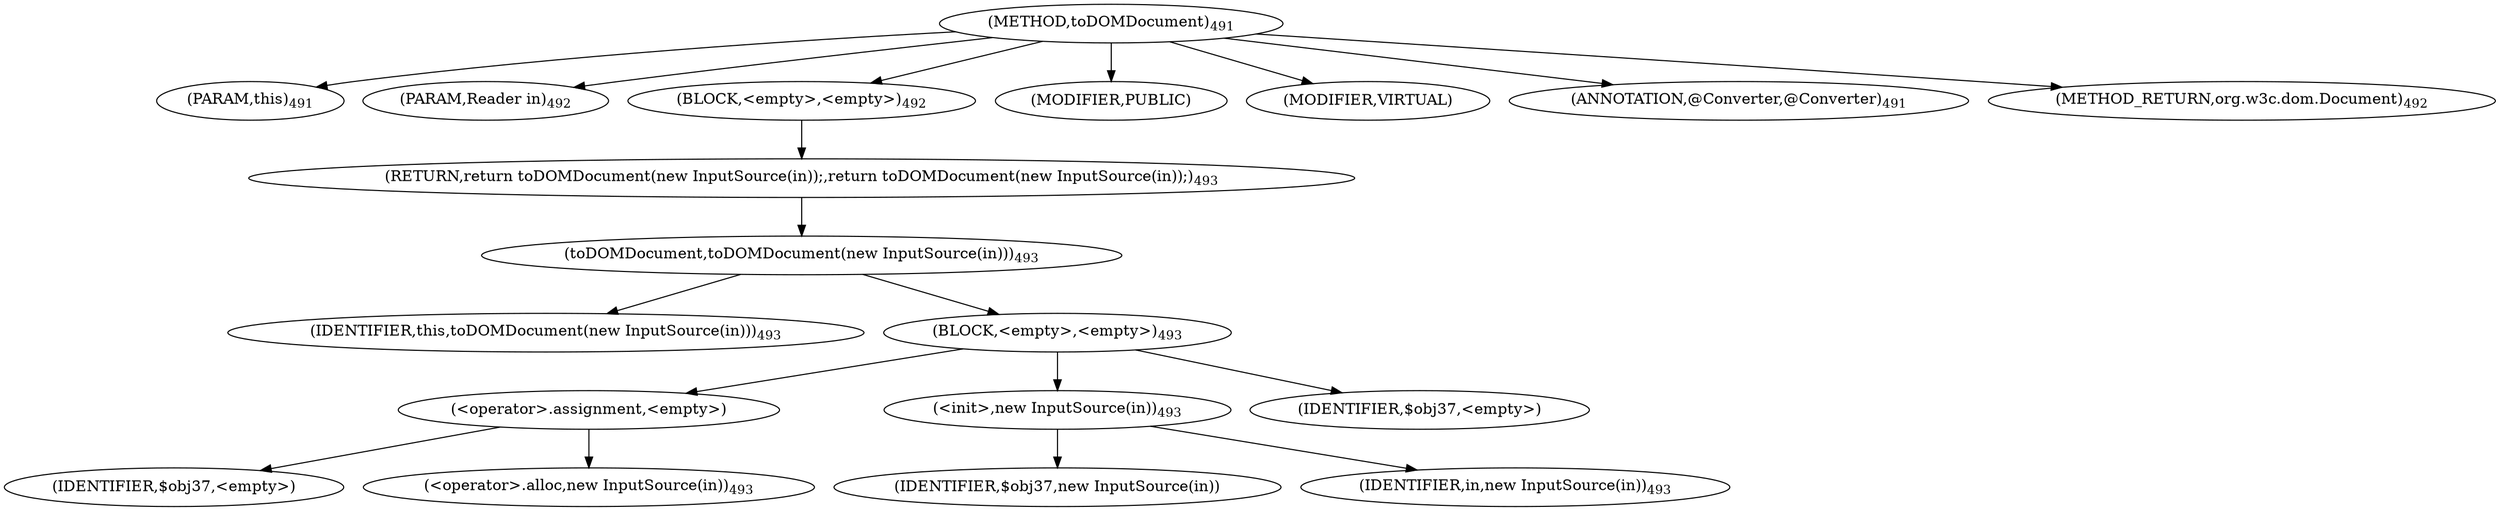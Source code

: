 digraph "toDOMDocument" {  
"1181" [label = <(METHOD,toDOMDocument)<SUB>491</SUB>> ]
"71" [label = <(PARAM,this)<SUB>491</SUB>> ]
"1182" [label = <(PARAM,Reader in)<SUB>492</SUB>> ]
"1183" [label = <(BLOCK,&lt;empty&gt;,&lt;empty&gt;)<SUB>492</SUB>> ]
"1184" [label = <(RETURN,return toDOMDocument(new InputSource(in));,return toDOMDocument(new InputSource(in));)<SUB>493</SUB>> ]
"1185" [label = <(toDOMDocument,toDOMDocument(new InputSource(in)))<SUB>493</SUB>> ]
"70" [label = <(IDENTIFIER,this,toDOMDocument(new InputSource(in)))<SUB>493</SUB>> ]
"1186" [label = <(BLOCK,&lt;empty&gt;,&lt;empty&gt;)<SUB>493</SUB>> ]
"1187" [label = <(&lt;operator&gt;.assignment,&lt;empty&gt;)> ]
"1188" [label = <(IDENTIFIER,$obj37,&lt;empty&gt;)> ]
"1189" [label = <(&lt;operator&gt;.alloc,new InputSource(in))<SUB>493</SUB>> ]
"1190" [label = <(&lt;init&gt;,new InputSource(in))<SUB>493</SUB>> ]
"1191" [label = <(IDENTIFIER,$obj37,new InputSource(in))> ]
"1192" [label = <(IDENTIFIER,in,new InputSource(in))<SUB>493</SUB>> ]
"1193" [label = <(IDENTIFIER,$obj37,&lt;empty&gt;)> ]
"1194" [label = <(MODIFIER,PUBLIC)> ]
"1195" [label = <(MODIFIER,VIRTUAL)> ]
"1196" [label = <(ANNOTATION,@Converter,@Converter)<SUB>491</SUB>> ]
"1197" [label = <(METHOD_RETURN,org.w3c.dom.Document)<SUB>492</SUB>> ]
  "1181" -> "71" 
  "1181" -> "1182" 
  "1181" -> "1183" 
  "1181" -> "1194" 
  "1181" -> "1195" 
  "1181" -> "1196" 
  "1181" -> "1197" 
  "1183" -> "1184" 
  "1184" -> "1185" 
  "1185" -> "70" 
  "1185" -> "1186" 
  "1186" -> "1187" 
  "1186" -> "1190" 
  "1186" -> "1193" 
  "1187" -> "1188" 
  "1187" -> "1189" 
  "1190" -> "1191" 
  "1190" -> "1192" 
}
